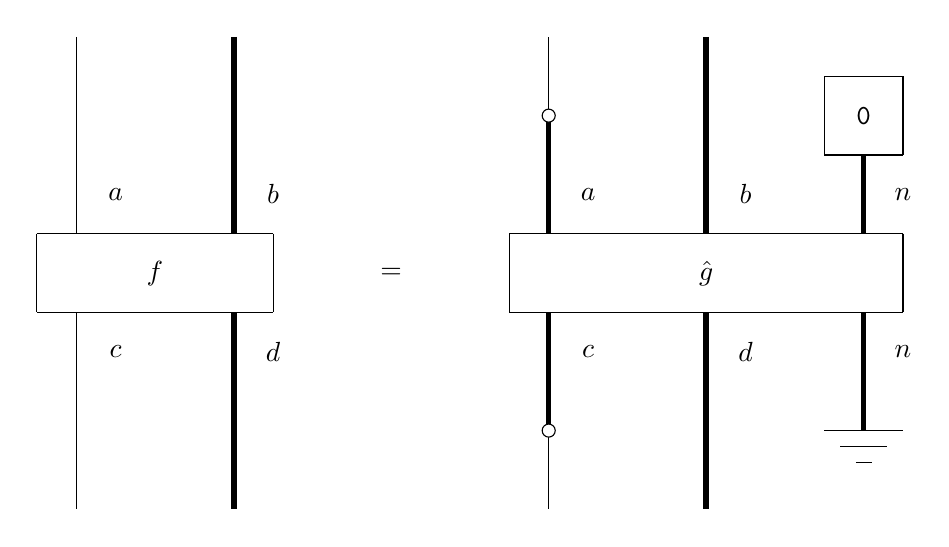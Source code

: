 \begin{tikzpicture}[scale=2]
	\begin{pgfonlayer}{nodelayer}
		\node [style=none] (2) at (2.25, 3.25) {};
		\node [style=none] (3) at (2.25, 2.75) {};
		\node [style=none] (6) at (0.25, 2.25) {};
		\node [style=none] (7) at (0.25, 2.75) {};
		\node [style=none] (13) at (0, 2.75) {};
		\node [style=none] (14) at (0, 2.25) {};
		\node [style=none] (15) at (2.5, 2.25) {};
		\node [style=none] (16) at (2.5, 2.75) {};
		\node [style=none] (17) at (1.25, 2.5) {$\hat{g}$};
		\node [style=none, fill=white] (18) at (2.25, 3.5) {$\mathtt{0}$};
		\node [style=none] (19) at (2.5, 3.25) {};
		\node [style=none] (20) at (2.5, 3.75) {};
		\node [style=none] (21) at (2, 3.25) {};
		\node [style=none] (22) at (2, 3.75) {};
		\node [circle, draw=black, fill=white, scale=.5] (28) at (0.25, 1.5) {};
		\node [circle, draw=black, fill=white, scale=.5] (29) at (0.25, 3.5) {};
		\node [style=none] (30) at (0.25, 1) {};
		\node [style=none] (31) at (0.25, 4) {};
		\node [style=none] (34) at (1.25, 4) {};
		\node [style=none] (35) at (1.25, 2.75) {};
		\node [style=none] (38) at (1.25, 2.25) {};
		\node [style=none] (39) at (1.25, 1) {};
		\node [style=none] (40) at (2.25, 2.25) {};
		\node [style=none] (41) at (2.25, 1.5) {};
		\node [style=none] (42) at (2.25, 1.5) {};
		\node [style=none] (43) at (2, 1.5) {};
		\node [style=none] (44) at (2.5, 1.5) {};
		\node [style=none] (45) at (2.1, 1.4) {};
		\node [style=none] (46) at (2.4, 1.4) {};
		\node [style=none] (47) at (2.2, 1.3) {};
		\node [style=none] (48) at (2.3, 1.3) {};
		\node [style=none] (53) at (-3, 2.75) {};
		\node [style=none] (54) at (-3, 2.25) {};
		\node [style=none] (55) at (-1.5, 2.25) {};
		\node [style=none] (56) at (-1.5, 2.75) {};
		\node [style=none] (57) at (-2.25, 2.5) {$f$};
		\node [style=none] (67) at (-1.75, 4) {};
		\node [style=none] (68) at (-1.75, 2.75) {};
		\node [style=none] (69) at (-1.75, 2.25) {};
		\node [style=none] (70) at (-1.75, 1) {};
		\node [style=none] (71) at (-2.75, 4) {};
		\node [style=none] (72) at (-2.75, 2.75) {};
		\node [style=none] (73) at (-2.75, 2.25) {};
		\node [style=none] (74) at (-2.75, 1) {};
		\node [style=none] (75) at (-0.75, 2.5) {$=$};
		\node [style=none] (76) at (-2.5, 3) {$a$};
		\node [style=none] (77) at (-1.5, 3) {$b$};
		\node [style=none] (78) at (-2.5, 2) {$c$};
		\node [style=none] (79) at (-1.5, 2) {$d$};
		\node [style=none] (80) at (0.5, 3) {$a$};
		\node [style=none] (81) at (1.5, 3) {$b$};
		\node [style=none] (82) at (2.5, 3) {$n$};
		\node [style=none] (83) at (0.5, 2) {$c$};
		\node [style=none] (84) at (1.5, 2) {$d$};
		\node [style=none] (85) at (2.5, 2) {$n$};
	\end{pgfonlayer}
	\begin{pgfonlayer}{edgelayer}
		\draw [line width=2] (2.center) to (3.center);
		\draw (13.center) to (16.center);
		\draw (14.center) to (15.center);
		\draw (13.center) to (14.center);
		\draw (16.center) to (15.center);
		\draw [-, fill=white] (19.center) to (20.center);
		\draw (22.center) to (20.center);
		\draw (22.center) to (21.center);
		\draw (21.center) to (19.center);
		\draw [line width=2] (6.center) to (28);
		\draw (28) to (30.center);
		\draw [line width=2] (7.center) to (29);
		\draw (29) to (31.center);
		\draw [line width=2] (34.center) to (35.center);
		\draw [line width=2] (38.center) to (39.center);
		\draw [line width=2] (40.center) to (41.center);
		\draw (43.center) to (44.center);
		\draw (45.center) to (46.center);
		\draw (47.center) to (48.center);
		\draw (53.center) to (56.center);
		\draw (54.center) to (55.center);
		\draw (53.center) to (54.center);
		\draw (56.center) to (55.center);
		\draw [line width=2] (67.center) to (68.center);
		\draw [line width=2] (69.center) to (70.center);
		\draw (71.center) to (72.center);
		\draw (73.center) to (74.center);
	\end{pgfonlayer}
\end{tikzpicture}

